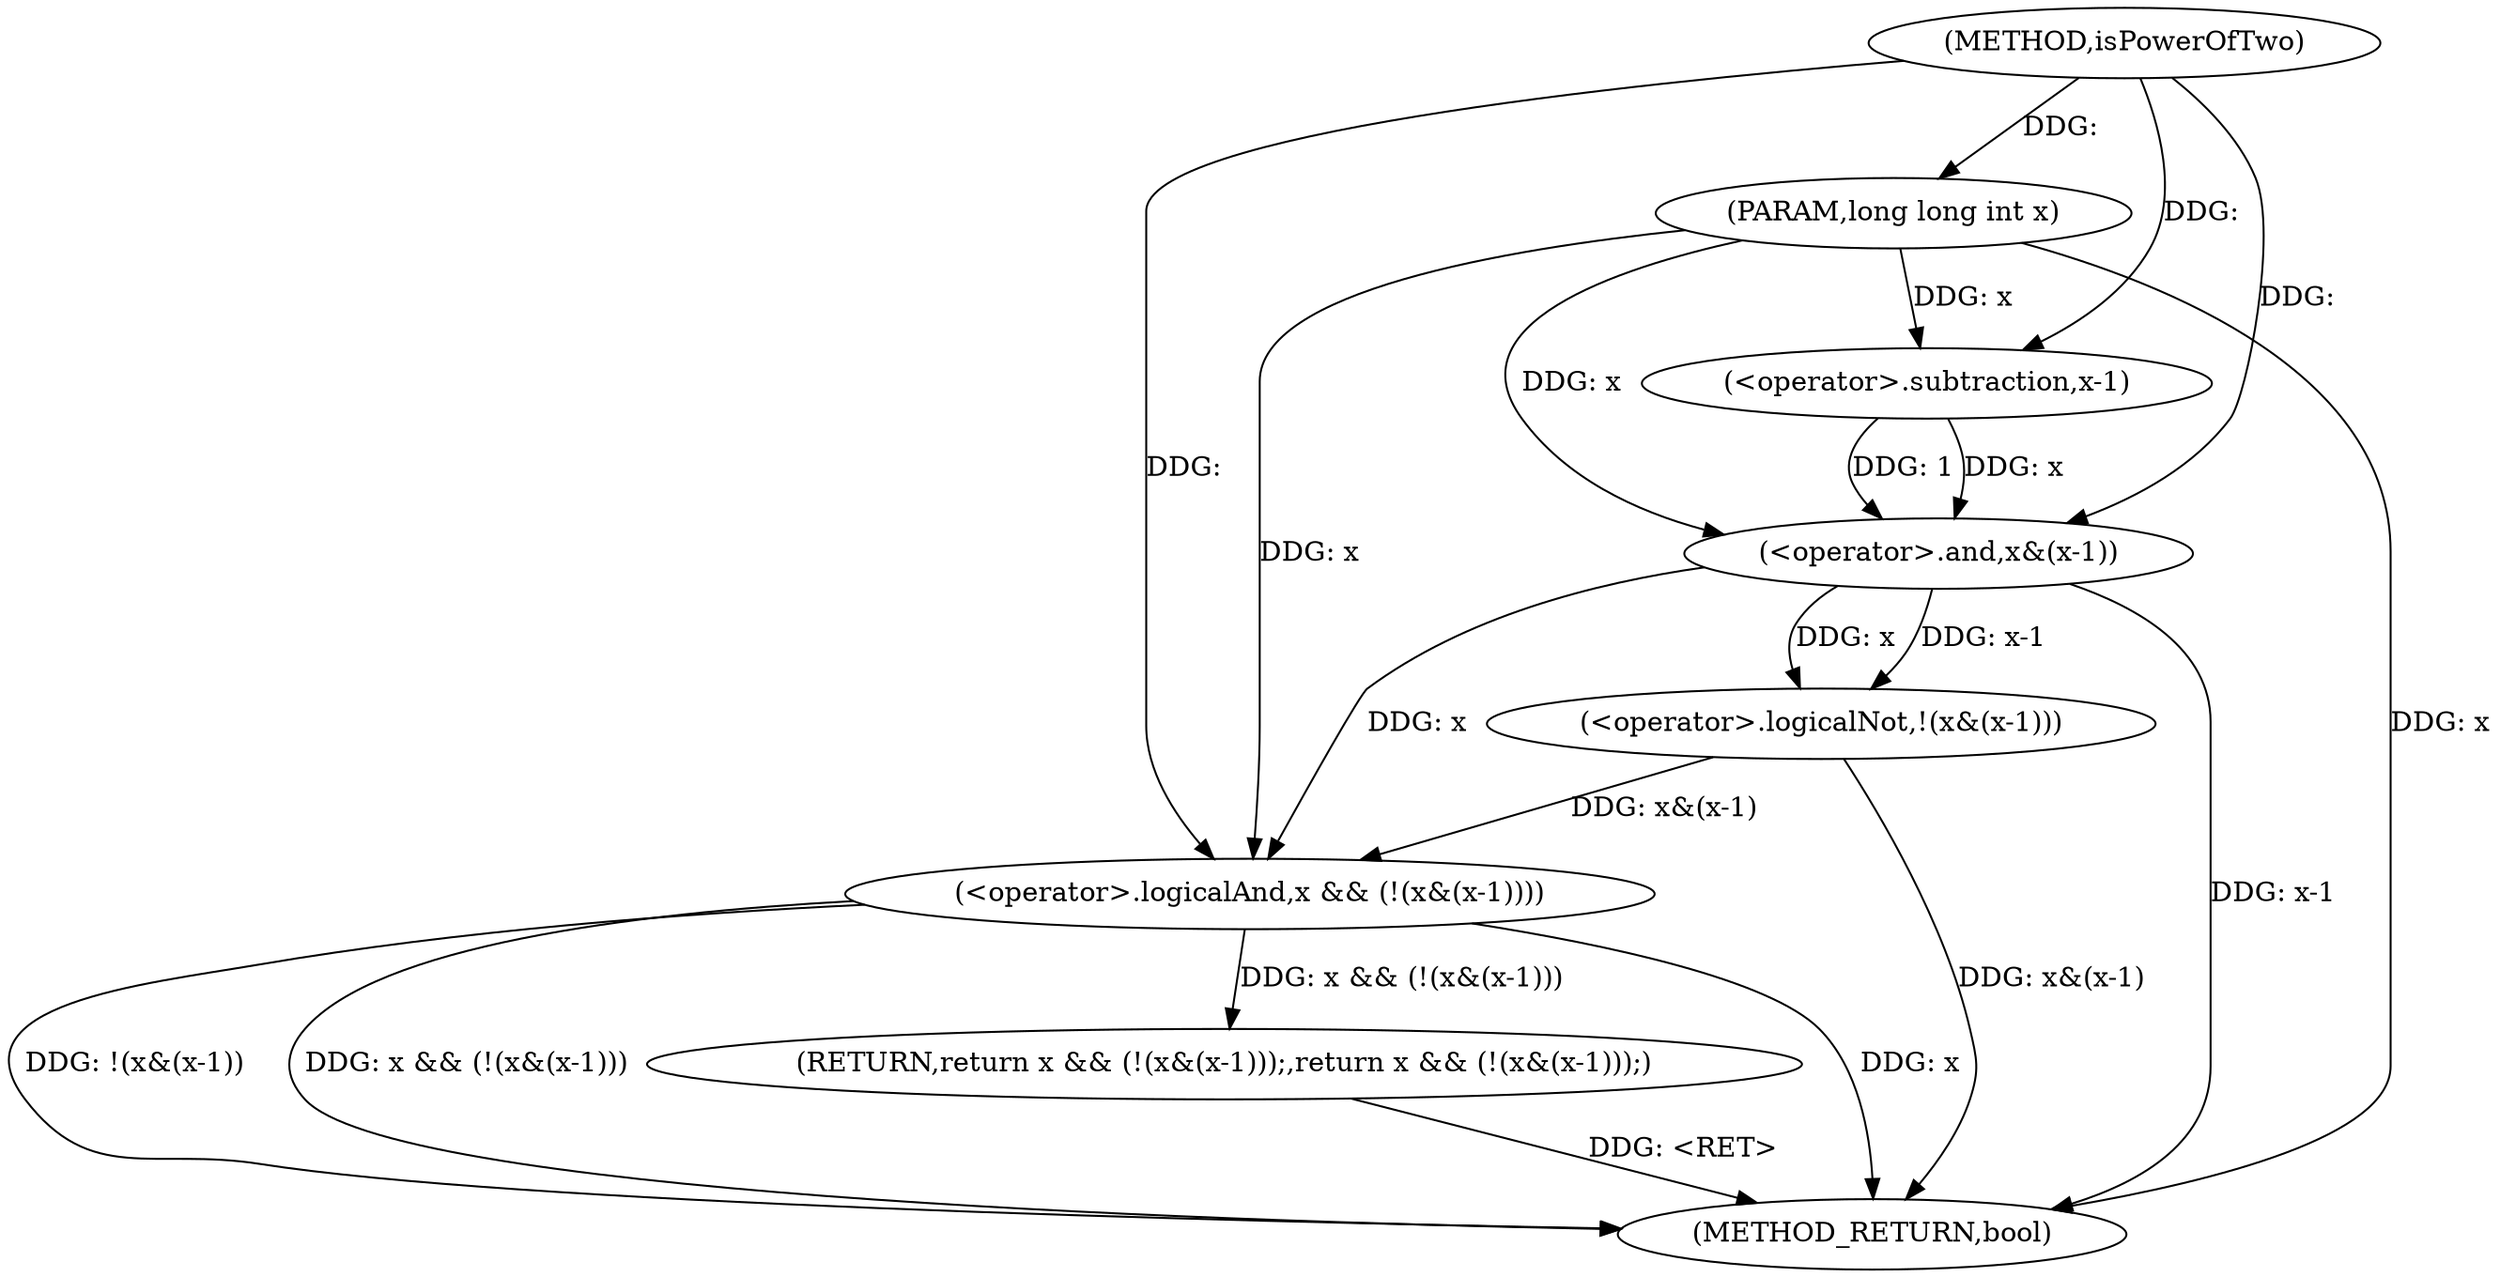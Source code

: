 digraph "isPowerOfTwo" {  
"1000182" [label = "(METHOD,isPowerOfTwo)" ]
"1000194" [label = "(METHOD_RETURN,bool)" ]
"1000183" [label = "(PARAM,long long int x)" ]
"1000185" [label = "(RETURN,return x && (!(x&(x-1)));,return x && (!(x&(x-1)));)" ]
"1000186" [label = "(<operator>.logicalAnd,x && (!(x&(x-1))))" ]
"1000188" [label = "(<operator>.logicalNot,!(x&(x-1)))" ]
"1000189" [label = "(<operator>.and,x&(x-1))" ]
"1000191" [label = "(<operator>.subtraction,x-1)" ]
  "1000183" -> "1000194"  [ label = "DDG: x"] 
  "1000186" -> "1000194"  [ label = "DDG: x"] 
  "1000189" -> "1000194"  [ label = "DDG: x-1"] 
  "1000188" -> "1000194"  [ label = "DDG: x&(x-1)"] 
  "1000186" -> "1000194"  [ label = "DDG: !(x&(x-1))"] 
  "1000186" -> "1000194"  [ label = "DDG: x && (!(x&(x-1)))"] 
  "1000185" -> "1000194"  [ label = "DDG: <RET>"] 
  "1000182" -> "1000183"  [ label = "DDG: "] 
  "1000186" -> "1000185"  [ label = "DDG: x && (!(x&(x-1)))"] 
  "1000189" -> "1000186"  [ label = "DDG: x"] 
  "1000183" -> "1000186"  [ label = "DDG: x"] 
  "1000182" -> "1000186"  [ label = "DDG: "] 
  "1000188" -> "1000186"  [ label = "DDG: x&(x-1)"] 
  "1000189" -> "1000188"  [ label = "DDG: x-1"] 
  "1000189" -> "1000188"  [ label = "DDG: x"] 
  "1000191" -> "1000189"  [ label = "DDG: x"] 
  "1000183" -> "1000189"  [ label = "DDG: x"] 
  "1000182" -> "1000189"  [ label = "DDG: "] 
  "1000191" -> "1000189"  [ label = "DDG: 1"] 
  "1000183" -> "1000191"  [ label = "DDG: x"] 
  "1000182" -> "1000191"  [ label = "DDG: "] 
}
